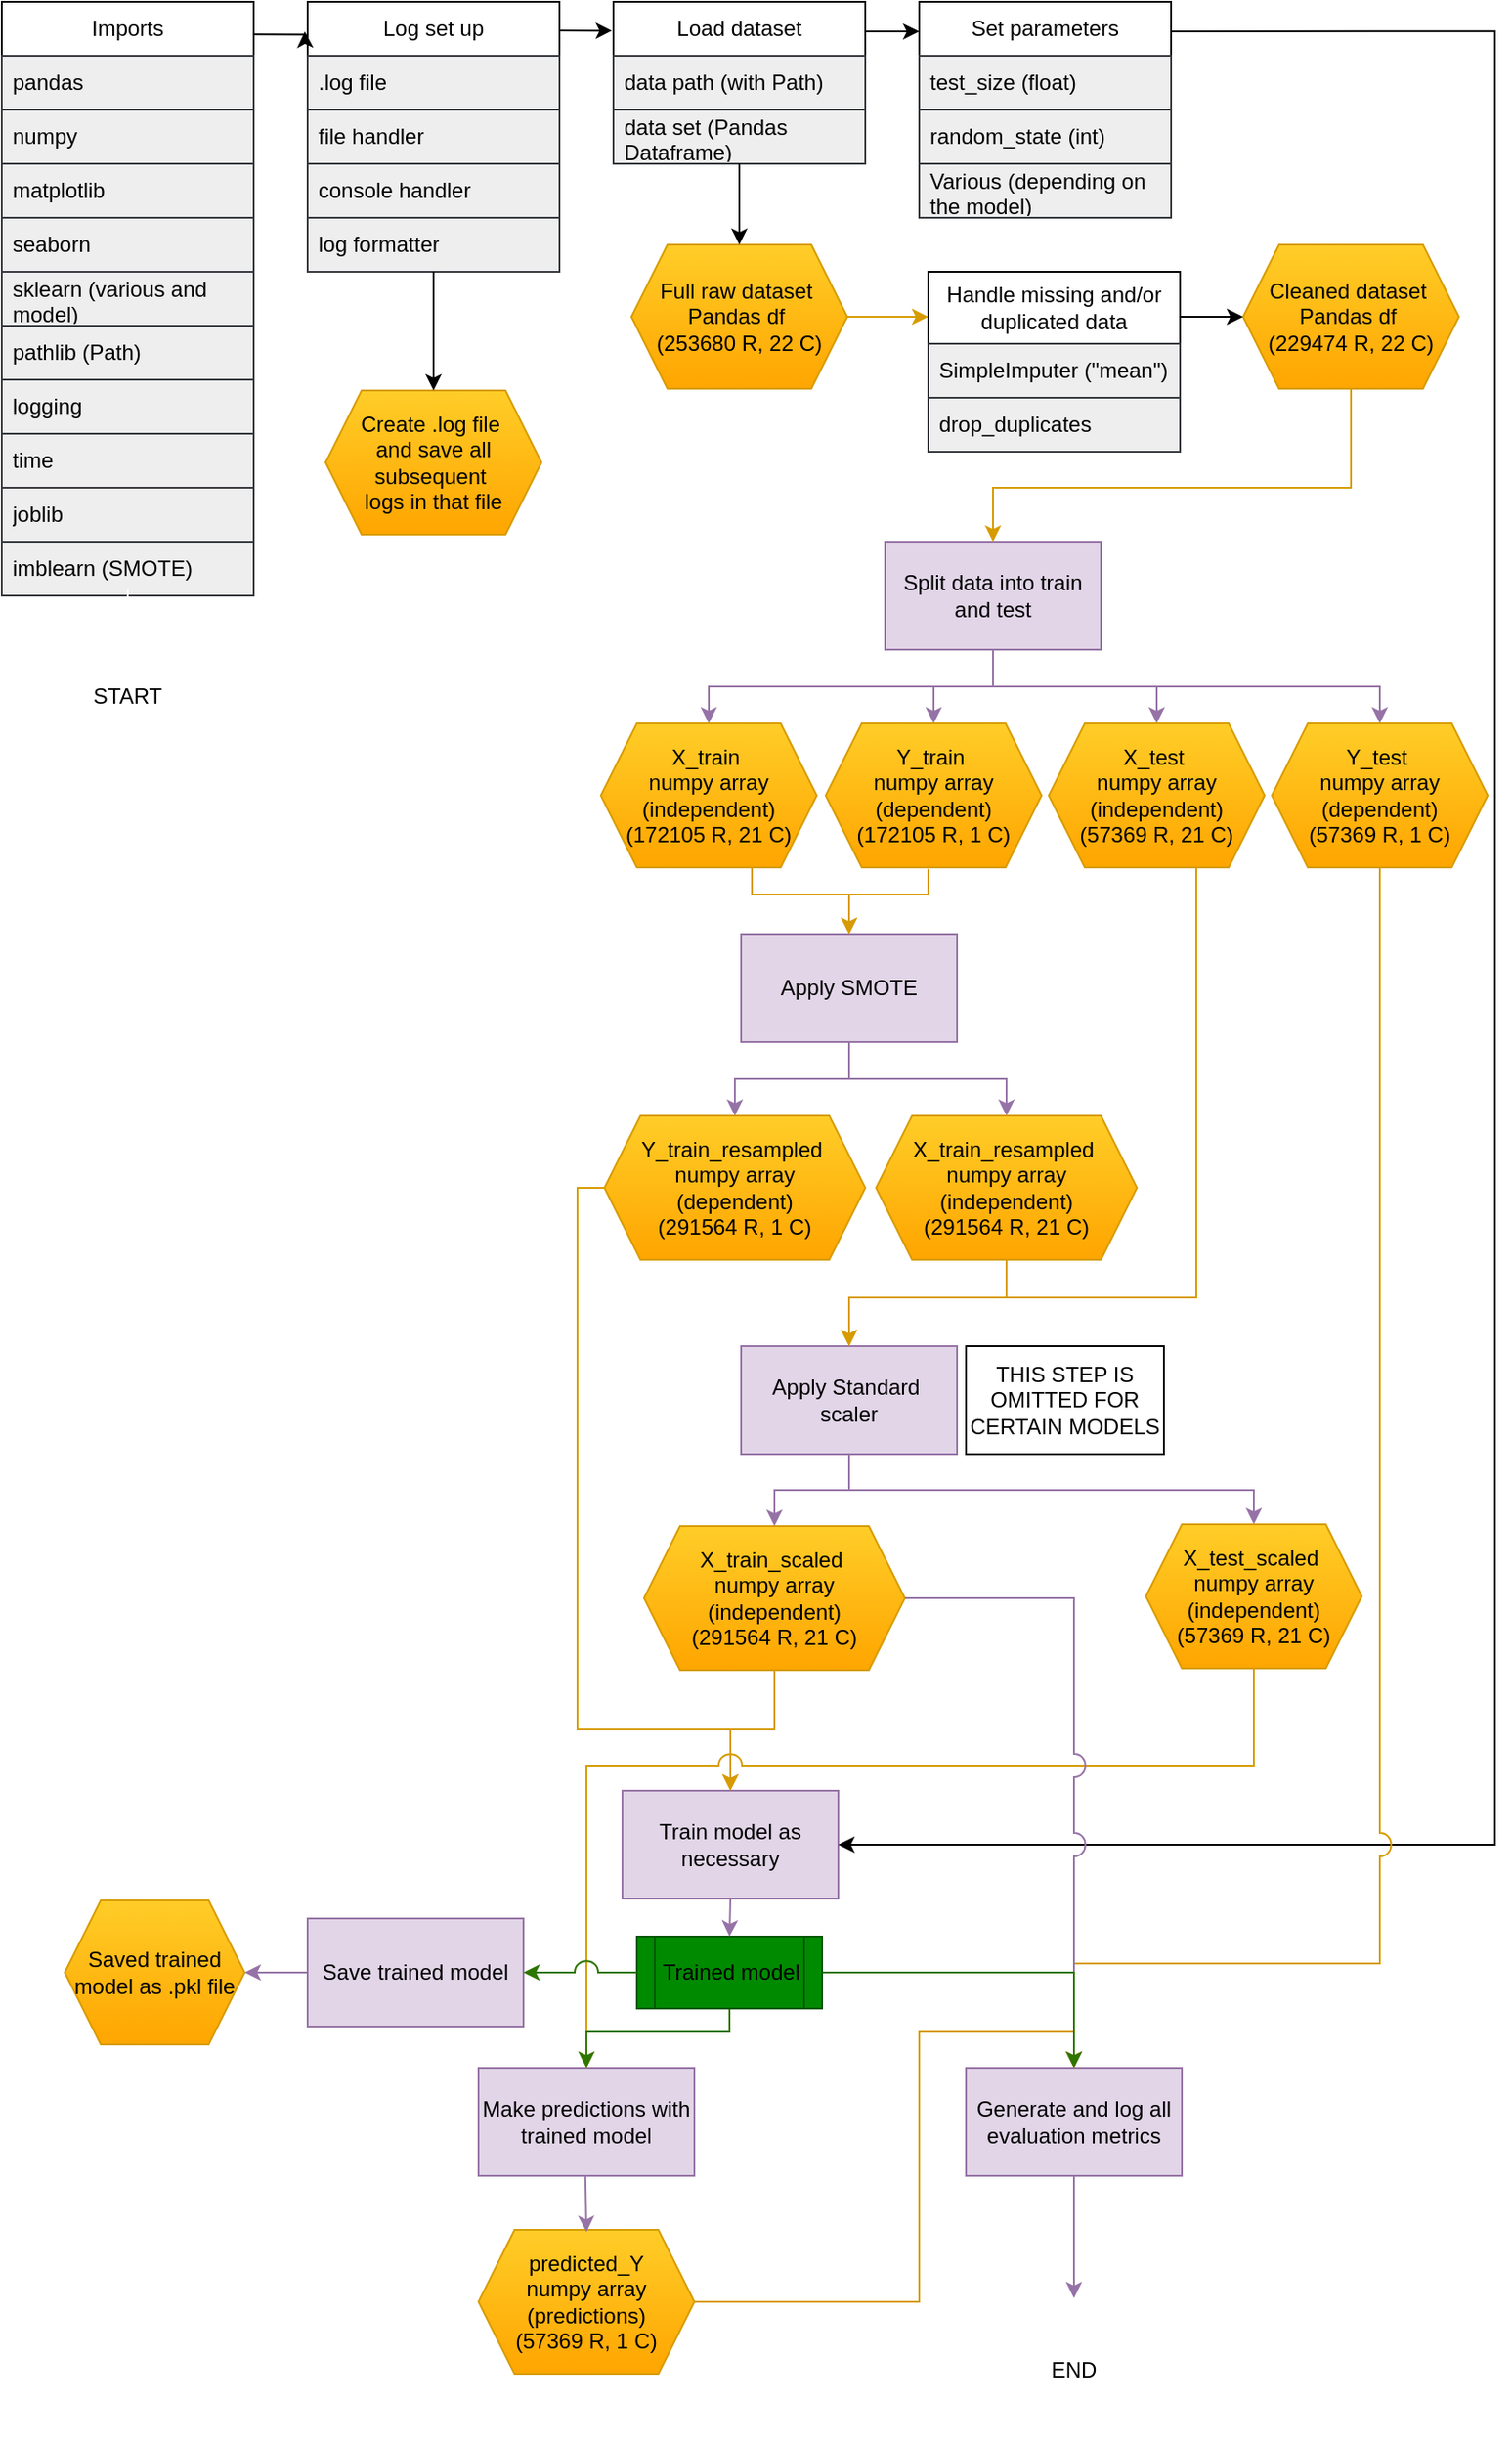 <mxfile version="27.0.8">
  <diagram name="Page-1" id="4-filtMo7Ep1zSFOxGVC">
    <mxGraphModel dx="1336" dy="799" grid="1" gridSize="10" guides="1" tooltips="1" connect="1" arrows="1" fold="1" page="1" pageScale="1" pageWidth="850" pageHeight="1100" math="0" shadow="0">
      <root>
        <mxCell id="0" />
        <mxCell id="1" parent="0" />
        <mxCell id="BaSFN7sYFUGKQCEpuoBo-59" style="edgeStyle=orthogonalEdgeStyle;rounded=0;orthogonalLoop=1;jettySize=auto;html=1;entryX=0.5;entryY=0;entryDx=0;entryDy=0;fillColor=#e1d5e7;strokeColor=#9673a6;fontColor=#000000;" parent="1" source="cIVNdOAZpr95Q1WwHfnz-7" target="BaSFN7sYFUGKQCEpuoBo-52" edge="1">
          <mxGeometry relative="1" as="geometry" />
        </mxCell>
        <mxCell id="BaSFN7sYFUGKQCEpuoBo-60" style="edgeStyle=orthogonalEdgeStyle;rounded=0;orthogonalLoop=1;jettySize=auto;html=1;entryX=0.5;entryY=0;entryDx=0;entryDy=0;fillColor=#e1d5e7;strokeColor=#9673a6;fontColor=#000000;" parent="1" source="cIVNdOAZpr95Q1WwHfnz-7" target="BaSFN7sYFUGKQCEpuoBo-55" edge="1">
          <mxGeometry relative="1" as="geometry" />
        </mxCell>
        <mxCell id="BaSFN7sYFUGKQCEpuoBo-61" style="edgeStyle=orthogonalEdgeStyle;rounded=0;orthogonalLoop=1;jettySize=auto;html=1;entryX=0.5;entryY=0;entryDx=0;entryDy=0;exitX=0.5;exitY=1;exitDx=0;exitDy=0;fillColor=#e1d5e7;strokeColor=#9673a6;fontColor=#000000;" parent="1" source="cIVNdOAZpr95Q1WwHfnz-7" target="BaSFN7sYFUGKQCEpuoBo-58" edge="1">
          <mxGeometry relative="1" as="geometry" />
        </mxCell>
        <mxCell id="BaSFN7sYFUGKQCEpuoBo-62" style="edgeStyle=orthogonalEdgeStyle;rounded=0;orthogonalLoop=1;jettySize=auto;html=1;entryX=0.5;entryY=0;entryDx=0;entryDy=0;exitX=0.5;exitY=1;exitDx=0;exitDy=0;fillColor=#e1d5e7;strokeColor=#9673a6;fontColor=#000000;" parent="1" source="cIVNdOAZpr95Q1WwHfnz-7" target="BaSFN7sYFUGKQCEpuoBo-51" edge="1">
          <mxGeometry relative="1" as="geometry" />
        </mxCell>
        <mxCell id="cIVNdOAZpr95Q1WwHfnz-7" value="Split data into train and test" style="rounded=0;whiteSpace=wrap;html=1;fillColor=#e1d5e7;strokeColor=#9673a6;fontColor=#000000;" parent="1" vertex="1">
          <mxGeometry x="491" y="304" width="120" height="60" as="geometry" />
        </mxCell>
        <mxCell id="BaSFN7sYFUGKQCEpuoBo-69" style="edgeStyle=orthogonalEdgeStyle;rounded=0;orthogonalLoop=1;jettySize=auto;html=1;entryX=0.5;entryY=0;entryDx=0;entryDy=0;fillColor=#e1d5e7;strokeColor=#9673a6;fontColor=#000000;" parent="1" source="cIVNdOAZpr95Q1WwHfnz-8" target="BaSFN7sYFUGKQCEpuoBo-66" edge="1">
          <mxGeometry relative="1" as="geometry" />
        </mxCell>
        <mxCell id="cIVNdOAZpr95Q1WwHfnz-8" value="Apply SMOTE" style="rounded=0;whiteSpace=wrap;html=1;fillColor=#e1d5e7;strokeColor=#9673a6;fontColor=#000000;" parent="1" vertex="1">
          <mxGeometry x="411" y="522" width="120" height="60" as="geometry" />
        </mxCell>
        <mxCell id="BaSFN7sYFUGKQCEpuoBo-79" style="edgeStyle=orthogonalEdgeStyle;rounded=0;orthogonalLoop=1;jettySize=auto;html=1;exitX=0.5;exitY=1;exitDx=0;exitDy=0;entryX=0.5;entryY=0;entryDx=0;entryDy=0;fillColor=#e1d5e7;strokeColor=#9673a6;fontColor=#000000;" parent="1" source="cIVNdOAZpr95Q1WwHfnz-9" target="BaSFN7sYFUGKQCEpuoBo-78" edge="1">
          <mxGeometry relative="1" as="geometry">
            <mxPoint x="674" y="854" as="targetPoint" />
            <Array as="points">
              <mxPoint x="449" y="831" />
              <mxPoint x="674" y="831" />
            </Array>
          </mxGeometry>
        </mxCell>
        <mxCell id="cIVNdOAZpr95Q1WwHfnz-9" value="Apply Standard&amp;nbsp;&lt;div&gt;scaler&lt;/div&gt;" style="rounded=0;whiteSpace=wrap;html=1;fillColor=#e1d5e7;strokeColor=#9673a6;fontColor=#000000;" parent="1" vertex="1">
          <mxGeometry x="411" y="751" width="120" height="60" as="geometry" />
        </mxCell>
        <mxCell id="cIVNdOAZpr95Q1WwHfnz-11" value="Train model as necessary" style="rounded=0;whiteSpace=wrap;html=1;fillColor=#e1d5e7;strokeColor=#9673a6;fontColor=#000000;" parent="1" vertex="1">
          <mxGeometry x="345" y="998" width="120" height="60" as="geometry" />
        </mxCell>
        <mxCell id="BaSFN7sYFUGKQCEpuoBo-108" value="" style="edgeStyle=orthogonalEdgeStyle;rounded=0;orthogonalLoop=1;jettySize=auto;html=1;fillColor=#e1d5e7;strokeColor=#9673a6;entryX=0.5;entryY=0;entryDx=0;entryDy=0;fontColor=#000000;" parent="1" source="cIVNdOAZpr95Q1WwHfnz-13" target="BaSFN7sYFUGKQCEpuoBo-109" edge="1">
          <mxGeometry relative="1" as="geometry">
            <mxPoint x="596" y="1282" as="targetPoint" />
          </mxGeometry>
        </mxCell>
        <mxCell id="cIVNdOAZpr95Q1WwHfnz-13" value="Generate and log all evaluation metrics" style="rounded=0;whiteSpace=wrap;html=1;fillColor=#e1d5e7;strokeColor=#9673a6;fontColor=#000000;" parent="1" vertex="1">
          <mxGeometry x="536" y="1152" width="120" height="60" as="geometry" />
        </mxCell>
        <mxCell id="BaSFN7sYFUGKQCEpuoBo-1" value="Imports" style="swimlane;fontStyle=0;childLayout=stackLayout;horizontal=1;startSize=30;horizontalStack=0;resizeParent=1;resizeParentMax=0;resizeLast=0;collapsible=1;marginBottom=0;whiteSpace=wrap;html=1;" parent="1" vertex="1">
          <mxGeometry y="4" width="140" height="330" as="geometry" />
        </mxCell>
        <mxCell id="BaSFN7sYFUGKQCEpuoBo-2" value="pandas" style="text;strokeColor=#36393d;fillColor=#eeeeee;align=left;verticalAlign=middle;spacingLeft=4;spacingRight=4;overflow=hidden;points=[[0,0.5],[1,0.5]];portConstraint=eastwest;rotatable=0;whiteSpace=wrap;html=1;fontColor=#000000;" parent="BaSFN7sYFUGKQCEpuoBo-1" vertex="1">
          <mxGeometry y="30" width="140" height="30" as="geometry" />
        </mxCell>
        <mxCell id="BaSFN7sYFUGKQCEpuoBo-3" value="numpy" style="text;strokeColor=#36393d;fillColor=#eeeeee;align=left;verticalAlign=middle;spacingLeft=4;spacingRight=4;overflow=hidden;points=[[0,0.5],[1,0.5]];portConstraint=eastwest;rotatable=0;whiteSpace=wrap;html=1;fontColor=#000000;" parent="BaSFN7sYFUGKQCEpuoBo-1" vertex="1">
          <mxGeometry y="60" width="140" height="30" as="geometry" />
        </mxCell>
        <mxCell id="BaSFN7sYFUGKQCEpuoBo-4" value="matplotlib" style="text;strokeColor=#36393d;fillColor=#eeeeee;align=left;verticalAlign=middle;spacingLeft=4;spacingRight=4;overflow=hidden;points=[[0,0.5],[1,0.5]];portConstraint=eastwest;rotatable=0;whiteSpace=wrap;html=1;fontColor=#000000;" parent="BaSFN7sYFUGKQCEpuoBo-1" vertex="1">
          <mxGeometry y="90" width="140" height="30" as="geometry" />
        </mxCell>
        <mxCell id="BaSFN7sYFUGKQCEpuoBo-15" value="seaborn" style="text;strokeColor=#36393d;fillColor=#eeeeee;align=left;verticalAlign=middle;spacingLeft=4;spacingRight=4;overflow=hidden;points=[[0,0.5],[1,0.5]];portConstraint=eastwest;rotatable=0;whiteSpace=wrap;html=1;fontColor=#000000;" parent="BaSFN7sYFUGKQCEpuoBo-1" vertex="1">
          <mxGeometry y="120" width="140" height="30" as="geometry" />
        </mxCell>
        <mxCell id="BaSFN7sYFUGKQCEpuoBo-16" value="sklearn (various and model)" style="text;strokeColor=#36393d;fillColor=#eeeeee;align=left;verticalAlign=middle;spacingLeft=4;spacingRight=4;overflow=hidden;points=[[0,0.5],[1,0.5]];portConstraint=eastwest;rotatable=0;whiteSpace=wrap;html=1;fontColor=#000000;" parent="BaSFN7sYFUGKQCEpuoBo-1" vertex="1">
          <mxGeometry y="150" width="140" height="30" as="geometry" />
        </mxCell>
        <mxCell id="BaSFN7sYFUGKQCEpuoBo-17" value="pathlib (Path)" style="text;strokeColor=#36393d;fillColor=#eeeeee;align=left;verticalAlign=middle;spacingLeft=4;spacingRight=4;overflow=hidden;points=[[0,0.5],[1,0.5]];portConstraint=eastwest;rotatable=0;whiteSpace=wrap;html=1;fontColor=#000000;" parent="BaSFN7sYFUGKQCEpuoBo-1" vertex="1">
          <mxGeometry y="180" width="140" height="30" as="geometry" />
        </mxCell>
        <mxCell id="BaSFN7sYFUGKQCEpuoBo-12" value="logging" style="text;strokeColor=#36393d;fillColor=#eeeeee;align=left;verticalAlign=middle;spacingLeft=4;spacingRight=4;overflow=hidden;points=[[0,0.5],[1,0.5]];portConstraint=eastwest;rotatable=0;whiteSpace=wrap;html=1;fontColor=#000000;" parent="BaSFN7sYFUGKQCEpuoBo-1" vertex="1">
          <mxGeometry y="210" width="140" height="30" as="geometry" />
        </mxCell>
        <mxCell id="BaSFN7sYFUGKQCEpuoBo-13" value="time" style="text;strokeColor=#36393d;fillColor=#eeeeee;align=left;verticalAlign=middle;spacingLeft=4;spacingRight=4;overflow=hidden;points=[[0,0.5],[1,0.5]];portConstraint=eastwest;rotatable=0;whiteSpace=wrap;html=1;fontColor=#000000;" parent="BaSFN7sYFUGKQCEpuoBo-1" vertex="1">
          <mxGeometry y="240" width="140" height="30" as="geometry" />
        </mxCell>
        <mxCell id="bPDj1K1QCLfbyG2xDvH1-1" value="joblib" style="text;strokeColor=#36393d;fillColor=#eeeeee;align=left;verticalAlign=middle;spacingLeft=4;spacingRight=4;overflow=hidden;points=[[0,0.5],[1,0.5]];portConstraint=eastwest;rotatable=0;whiteSpace=wrap;html=1;fontColor=#000000;" vertex="1" parent="BaSFN7sYFUGKQCEpuoBo-1">
          <mxGeometry y="270" width="140" height="30" as="geometry" />
        </mxCell>
        <mxCell id="BaSFN7sYFUGKQCEpuoBo-14" value="imblearn (SMOTE)" style="text;strokeColor=#36393d;fillColor=#eeeeee;align=left;verticalAlign=middle;spacingLeft=4;spacingRight=4;overflow=hidden;points=[[0,0.5],[1,0.5]];portConstraint=eastwest;rotatable=0;whiteSpace=wrap;html=1;fontColor=#000000;" parent="BaSFN7sYFUGKQCEpuoBo-1" vertex="1">
          <mxGeometry y="300" width="140" height="30" as="geometry" />
        </mxCell>
        <mxCell id="BaSFN7sYFUGKQCEpuoBo-18" value="Log set up" style="swimlane;fontStyle=0;childLayout=stackLayout;horizontal=1;startSize=30;horizontalStack=0;resizeParent=1;resizeParentMax=0;resizeLast=0;collapsible=1;marginBottom=0;whiteSpace=wrap;html=1;" parent="1" vertex="1">
          <mxGeometry x="170" y="4" width="140" height="150" as="geometry" />
        </mxCell>
        <mxCell id="BaSFN7sYFUGKQCEpuoBo-19" value=".log file" style="text;strokeColor=#36393d;fillColor=#eeeeee;align=left;verticalAlign=middle;spacingLeft=4;spacingRight=4;overflow=hidden;points=[[0,0.5],[1,0.5]];portConstraint=eastwest;rotatable=0;whiteSpace=wrap;html=1;fontColor=#000000;" parent="BaSFN7sYFUGKQCEpuoBo-18" vertex="1">
          <mxGeometry y="30" width="140" height="30" as="geometry" />
        </mxCell>
        <mxCell id="BaSFN7sYFUGKQCEpuoBo-20" value="file handler" style="text;strokeColor=#36393d;fillColor=#eeeeee;align=left;verticalAlign=middle;spacingLeft=4;spacingRight=4;overflow=hidden;points=[[0,0.5],[1,0.5]];portConstraint=eastwest;rotatable=0;whiteSpace=wrap;html=1;fontColor=#000000;" parent="BaSFN7sYFUGKQCEpuoBo-18" vertex="1">
          <mxGeometry y="60" width="140" height="30" as="geometry" />
        </mxCell>
        <mxCell id="BaSFN7sYFUGKQCEpuoBo-21" value="console handler" style="text;strokeColor=#36393d;fillColor=#eeeeee;align=left;verticalAlign=middle;spacingLeft=4;spacingRight=4;overflow=hidden;points=[[0,0.5],[1,0.5]];portConstraint=eastwest;rotatable=0;whiteSpace=wrap;html=1;fontColor=#000000;" parent="BaSFN7sYFUGKQCEpuoBo-18" vertex="1">
          <mxGeometry y="90" width="140" height="30" as="geometry" />
        </mxCell>
        <mxCell id="BaSFN7sYFUGKQCEpuoBo-22" value="log formatter" style="text;strokeColor=#36393d;fillColor=#eeeeee;align=left;verticalAlign=middle;spacingLeft=4;spacingRight=4;overflow=hidden;points=[[0,0.5],[1,0.5]];portConstraint=eastwest;rotatable=0;whiteSpace=wrap;html=1;fontColor=#000000;" parent="BaSFN7sYFUGKQCEpuoBo-18" vertex="1">
          <mxGeometry y="120" width="140" height="30" as="geometry" />
        </mxCell>
        <mxCell id="BaSFN7sYFUGKQCEpuoBo-28" value="Load dataset" style="swimlane;fontStyle=0;childLayout=stackLayout;horizontal=1;startSize=30;horizontalStack=0;resizeParent=1;resizeParentMax=0;resizeLast=0;collapsible=1;marginBottom=0;whiteSpace=wrap;html=1;" parent="1" vertex="1">
          <mxGeometry x="340" y="4" width="140" height="90" as="geometry" />
        </mxCell>
        <mxCell id="BaSFN7sYFUGKQCEpuoBo-29" value="data path (with Path)" style="text;strokeColor=#36393d;fillColor=#eeeeee;align=left;verticalAlign=middle;spacingLeft=4;spacingRight=4;overflow=hidden;points=[[0,0.5],[1,0.5]];portConstraint=eastwest;rotatable=0;whiteSpace=wrap;html=1;fontColor=#000000;" parent="BaSFN7sYFUGKQCEpuoBo-28" vertex="1">
          <mxGeometry y="30" width="140" height="30" as="geometry" />
        </mxCell>
        <mxCell id="BaSFN7sYFUGKQCEpuoBo-30" value="data set (Pandas Dataframe)" style="text;strokeColor=#36393d;fillColor=#eeeeee;align=left;verticalAlign=middle;spacingLeft=4;spacingRight=4;overflow=hidden;points=[[0,0.5],[1,0.5]];portConstraint=eastwest;rotatable=0;whiteSpace=wrap;html=1;fontColor=#000000;" parent="BaSFN7sYFUGKQCEpuoBo-28" vertex="1">
          <mxGeometry y="60" width="140" height="30" as="geometry" />
        </mxCell>
        <mxCell id="BaSFN7sYFUGKQCEpuoBo-89" style="edgeStyle=orthogonalEdgeStyle;rounded=0;orthogonalLoop=1;jettySize=auto;html=1;entryX=1;entryY=0.5;entryDx=0;entryDy=0;strokeColor=light-dark(#000000,#FFFFFF);exitX=1.002;exitY=0.137;exitDx=0;exitDy=0;exitPerimeter=0;" parent="1" source="BaSFN7sYFUGKQCEpuoBo-33" target="cIVNdOAZpr95Q1WwHfnz-11" edge="1">
          <mxGeometry relative="1" as="geometry">
            <Array as="points">
              <mxPoint x="830" y="20" />
              <mxPoint x="830" y="1028" />
            </Array>
          </mxGeometry>
        </mxCell>
        <mxCell id="BaSFN7sYFUGKQCEpuoBo-33" value="Set parameters" style="swimlane;fontStyle=0;childLayout=stackLayout;horizontal=1;startSize=30;horizontalStack=0;resizeParent=1;resizeParentMax=0;resizeLast=0;collapsible=1;marginBottom=0;whiteSpace=wrap;html=1;" parent="1" vertex="1">
          <mxGeometry x="510" y="4" width="140" height="120" as="geometry" />
        </mxCell>
        <mxCell id="BaSFN7sYFUGKQCEpuoBo-34" value="test_size (float)" style="text;strokeColor=#36393d;fillColor=#eeeeee;align=left;verticalAlign=middle;spacingLeft=4;spacingRight=4;overflow=hidden;points=[[0,0.5],[1,0.5]];portConstraint=eastwest;rotatable=0;whiteSpace=wrap;html=1;fontColor=#000000;" parent="BaSFN7sYFUGKQCEpuoBo-33" vertex="1">
          <mxGeometry y="30" width="140" height="30" as="geometry" />
        </mxCell>
        <mxCell id="BaSFN7sYFUGKQCEpuoBo-35" value="random_state (int)" style="text;strokeColor=#36393d;fillColor=#eeeeee;align=left;verticalAlign=middle;spacingLeft=4;spacingRight=4;overflow=hidden;points=[[0,0.5],[1,0.5]];portConstraint=eastwest;rotatable=0;whiteSpace=wrap;html=1;fontColor=#000000;" parent="BaSFN7sYFUGKQCEpuoBo-33" vertex="1">
          <mxGeometry y="60" width="140" height="30" as="geometry" />
        </mxCell>
        <mxCell id="BaSFN7sYFUGKQCEpuoBo-36" value="Various (depending on the model)" style="text;strokeColor=#36393d;fillColor=#eeeeee;align=left;verticalAlign=middle;spacingLeft=4;spacingRight=4;overflow=hidden;points=[[0,0.5],[1,0.5]];portConstraint=eastwest;rotatable=0;whiteSpace=wrap;html=1;fontColor=#000000;" parent="BaSFN7sYFUGKQCEpuoBo-33" vertex="1">
          <mxGeometry y="90" width="140" height="30" as="geometry" />
        </mxCell>
        <mxCell id="BaSFN7sYFUGKQCEpuoBo-40" style="edgeStyle=orthogonalEdgeStyle;rounded=0;orthogonalLoop=1;jettySize=auto;html=1;entryX=0;entryY=0.138;entryDx=0;entryDy=0;entryPerimeter=0;exitX=0.998;exitY=0.184;exitDx=0;exitDy=0;exitPerimeter=0;strokeColor=light-dark(#000000,#FFFFFF);" parent="1" source="BaSFN7sYFUGKQCEpuoBo-28" target="BaSFN7sYFUGKQCEpuoBo-33" edge="1">
          <mxGeometry relative="1" as="geometry" />
        </mxCell>
        <mxCell id="BaSFN7sYFUGKQCEpuoBo-43" style="edgeStyle=orthogonalEdgeStyle;rounded=0;orthogonalLoop=1;jettySize=auto;html=1;entryX=0;entryY=0.25;entryDx=0;entryDy=0;fillColor=#ffcd28;gradientColor=#ffa500;strokeColor=#d79b00;" parent="1" source="BaSFN7sYFUGKQCEpuoBo-41" target="BaSFN7sYFUGKQCEpuoBo-45" edge="1">
          <mxGeometry relative="1" as="geometry">
            <mxPoint x="535" y="224.0" as="targetPoint" />
          </mxGeometry>
        </mxCell>
        <mxCell id="BaSFN7sYFUGKQCEpuoBo-41" value="Full raw dataset&amp;nbsp;&lt;div&gt;Pandas df&amp;nbsp;&lt;/div&gt;&lt;div&gt;(253680 R, 22 C)&lt;/div&gt;" style="shape=hexagon;perimeter=hexagonPerimeter2;whiteSpace=wrap;html=1;fixedSize=1;fillColor=#ffcd28;strokeColor=#d79b00;gradientColor=#ffa500;fontColor=#000000;" parent="1" vertex="1">
          <mxGeometry x="350" y="139" width="120" height="80" as="geometry" />
        </mxCell>
        <mxCell id="BaSFN7sYFUGKQCEpuoBo-42" style="edgeStyle=orthogonalEdgeStyle;rounded=0;orthogonalLoop=1;jettySize=auto;html=1;exitX=0.5;exitY=1;exitDx=0;exitDy=0;strokeColor=light-dark(#000000,#FFFFFF);" parent="1" source="BaSFN7sYFUGKQCEpuoBo-28" target="BaSFN7sYFUGKQCEpuoBo-41" edge="1">
          <mxGeometry relative="1" as="geometry" />
        </mxCell>
        <mxCell id="BaSFN7sYFUGKQCEpuoBo-103" style="edgeStyle=orthogonalEdgeStyle;rounded=0;orthogonalLoop=1;jettySize=auto;html=1;entryX=0.5;entryY=0;entryDx=0;entryDy=0;exitX=0.5;exitY=1;exitDx=0;exitDy=0;fillColor=#ffcd28;gradientColor=#ffa500;strokeColor=#d79b00;" parent="1" source="BaSFN7sYFUGKQCEpuoBo-44" target="cIVNdOAZpr95Q1WwHfnz-7" edge="1">
          <mxGeometry relative="1" as="geometry">
            <Array as="points">
              <mxPoint x="750" y="274" />
              <mxPoint x="551" y="274" />
            </Array>
          </mxGeometry>
        </mxCell>
        <mxCell id="BaSFN7sYFUGKQCEpuoBo-44" value="Cleaned dataset&amp;nbsp;&lt;div&gt;Pandas df&amp;nbsp;&lt;/div&gt;&lt;div&gt;(229474 R, 22 C)&lt;/div&gt;" style="shape=hexagon;perimeter=hexagonPerimeter2;whiteSpace=wrap;html=1;fixedSize=1;fillColor=#ffcd28;gradientColor=#ffa500;strokeColor=#d79b00;fontColor=#000000;" parent="1" vertex="1">
          <mxGeometry x="690" y="139" width="120" height="80" as="geometry" />
        </mxCell>
        <mxCell id="BaSFN7sYFUGKQCEpuoBo-102" style="edgeStyle=orthogonalEdgeStyle;rounded=0;orthogonalLoop=1;jettySize=auto;html=1;entryX=0;entryY=0.5;entryDx=0;entryDy=0;exitX=1;exitY=0.25;exitDx=0;exitDy=0;strokeColor=light-dark(#000000,#FFFFFF);" parent="1" source="BaSFN7sYFUGKQCEpuoBo-45" target="BaSFN7sYFUGKQCEpuoBo-44" edge="1">
          <mxGeometry relative="1" as="geometry" />
        </mxCell>
        <mxCell id="BaSFN7sYFUGKQCEpuoBo-45" value="Handle missing and/or duplicated data" style="swimlane;fontStyle=0;childLayout=stackLayout;horizontal=1;startSize=40;horizontalStack=0;resizeParent=1;resizeParentMax=0;resizeLast=0;collapsible=1;marginBottom=0;whiteSpace=wrap;html=1;" parent="1" vertex="1">
          <mxGeometry x="515" y="154" width="140" height="100" as="geometry" />
        </mxCell>
        <mxCell id="BaSFN7sYFUGKQCEpuoBo-46" value="SimpleImputer (&quot;mean&quot;)" style="text;strokeColor=#36393d;fillColor=#eeeeee;align=left;verticalAlign=middle;spacingLeft=4;spacingRight=4;overflow=hidden;points=[[0,0.5],[1,0.5]];portConstraint=eastwest;rotatable=0;whiteSpace=wrap;html=1;fontColor=#000000;" parent="BaSFN7sYFUGKQCEpuoBo-45" vertex="1">
          <mxGeometry y="40" width="140" height="30" as="geometry" />
        </mxCell>
        <mxCell id="BaSFN7sYFUGKQCEpuoBo-47" value="drop_duplicates" style="text;strokeColor=#36393d;fillColor=#eeeeee;align=left;verticalAlign=middle;spacingLeft=4;spacingRight=4;overflow=hidden;points=[[0,0.5],[1,0.5]];portConstraint=eastwest;rotatable=0;whiteSpace=wrap;html=1;fontColor=#000000;" parent="BaSFN7sYFUGKQCEpuoBo-45" vertex="1">
          <mxGeometry y="70" width="140" height="30" as="geometry" />
        </mxCell>
        <mxCell id="BaSFN7sYFUGKQCEpuoBo-65" style="edgeStyle=orthogonalEdgeStyle;rounded=0;orthogonalLoop=1;jettySize=auto;html=1;entryX=0.5;entryY=0;entryDx=0;entryDy=0;fillColor=#ffcd28;gradientColor=#ffa500;strokeColor=#d79b00;fontColor=#000000;" parent="1" target="cIVNdOAZpr95Q1WwHfnz-8" edge="1">
          <mxGeometry relative="1" as="geometry">
            <mxPoint x="416" y="485" as="sourcePoint" />
            <Array as="points">
              <mxPoint x="417" y="485" />
              <mxPoint x="417" y="500" />
              <mxPoint x="471" y="500" />
            </Array>
          </mxGeometry>
        </mxCell>
        <mxCell id="BaSFN7sYFUGKQCEpuoBo-51" value="X_train&amp;nbsp;&lt;div&gt;numpy array&lt;br&gt;&lt;div&gt;(independent)&lt;br&gt;&lt;div&gt;(172105 R, 21 C)&lt;/div&gt;&lt;/div&gt;&lt;/div&gt;" style="shape=hexagon;perimeter=hexagonPerimeter2;whiteSpace=wrap;html=1;fixedSize=1;fillColor=#ffcd28;gradientColor=#ffa500;strokeColor=#d79b00;fontColor=#000000;" parent="1" vertex="1">
          <mxGeometry x="333" y="405" width="120" height="80" as="geometry" />
        </mxCell>
        <mxCell id="BaSFN7sYFUGKQCEpuoBo-64" style="edgeStyle=orthogonalEdgeStyle;rounded=0;orthogonalLoop=1;jettySize=auto;html=1;entryX=0.5;entryY=0;entryDx=0;entryDy=0;fillColor=#ffcd28;gradientColor=#ffa500;strokeColor=#d79b00;fontColor=#000000;exitX=0.475;exitY=1.011;exitDx=0;exitDy=0;exitPerimeter=0;" parent="1" source="BaSFN7sYFUGKQCEpuoBo-52" target="cIVNdOAZpr95Q1WwHfnz-8" edge="1">
          <mxGeometry relative="1" as="geometry">
            <mxPoint x="541" y="485" as="sourcePoint" />
            <Array as="points">
              <mxPoint x="515" y="500" />
              <mxPoint x="471" y="500" />
            </Array>
          </mxGeometry>
        </mxCell>
        <mxCell id="BaSFN7sYFUGKQCEpuoBo-52" value="Y_train&amp;nbsp;&lt;div&gt;numpy array&lt;br&gt;&lt;div&gt;(dependent)&lt;/div&gt;&lt;/div&gt;&lt;div&gt;&lt;div&gt;(172105 R, 1 C)&lt;/div&gt;&lt;/div&gt;" style="shape=hexagon;perimeter=hexagonPerimeter2;whiteSpace=wrap;html=1;fixedSize=1;fillColor=#ffcd28;gradientColor=#ffa500;strokeColor=#d79b00;fontColor=#000000;" parent="1" vertex="1">
          <mxGeometry x="458" y="405" width="120" height="80" as="geometry" />
        </mxCell>
        <mxCell id="BaSFN7sYFUGKQCEpuoBo-53" style="edgeStyle=orthogonalEdgeStyle;rounded=0;orthogonalLoop=1;jettySize=auto;html=1;entryX=-0.011;entryY=0.11;entryDx=0;entryDy=0;entryPerimeter=0;exitX=1.002;exitY=0.055;exitDx=0;exitDy=0;exitPerimeter=0;strokeColor=light-dark(#000000,#FFFFFF);" parent="1" source="BaSFN7sYFUGKQCEpuoBo-1" target="BaSFN7sYFUGKQCEpuoBo-18" edge="1">
          <mxGeometry relative="1" as="geometry" />
        </mxCell>
        <mxCell id="BaSFN7sYFUGKQCEpuoBo-54" style="edgeStyle=orthogonalEdgeStyle;rounded=0;orthogonalLoop=1;jettySize=auto;html=1;entryX=-0.006;entryY=0.181;entryDx=0;entryDy=0;entryPerimeter=0;exitX=1.002;exitY=0.107;exitDx=0;exitDy=0;exitPerimeter=0;strokeColor=light-dark(#000000,#FFFFFF);" parent="1" source="BaSFN7sYFUGKQCEpuoBo-18" target="BaSFN7sYFUGKQCEpuoBo-28" edge="1">
          <mxGeometry relative="1" as="geometry" />
        </mxCell>
        <mxCell id="BaSFN7sYFUGKQCEpuoBo-73" style="edgeStyle=orthogonalEdgeStyle;rounded=0;orthogonalLoop=1;jettySize=auto;html=1;entryX=0.5;entryY=0;entryDx=0;entryDy=0;exitX=0.5;exitY=1;exitDx=0;exitDy=0;fillColor=#ffcd28;gradientColor=#ffa500;strokeColor=#d79b00;fontColor=#000000;" parent="1" target="cIVNdOAZpr95Q1WwHfnz-9" edge="1">
          <mxGeometry relative="1" as="geometry">
            <Array as="points">
              <mxPoint x="664" y="485" />
              <mxPoint x="664" y="724" />
              <mxPoint x="471" y="724" />
            </Array>
            <mxPoint x="665" y="485" as="sourcePoint" />
          </mxGeometry>
        </mxCell>
        <mxCell id="BaSFN7sYFUGKQCEpuoBo-55" value="X_test&amp;nbsp;&lt;div&gt;numpy array&lt;br&gt;&lt;div&gt;&lt;span style=&quot;background-color: transparent;&quot;&gt;(independent)&lt;/span&gt;&lt;/div&gt;&lt;div&gt;(57369 R, 21 C)&lt;/div&gt;&lt;/div&gt;" style="shape=hexagon;perimeter=hexagonPerimeter2;whiteSpace=wrap;html=1;fixedSize=1;fillColor=#ffcd28;gradientColor=#ffa500;strokeColor=#d79b00;fontColor=#000000;" parent="1" vertex="1">
          <mxGeometry x="582" y="405" width="120" height="80" as="geometry" />
        </mxCell>
        <mxCell id="BaSFN7sYFUGKQCEpuoBo-100" style="edgeStyle=orthogonalEdgeStyle;rounded=0;orthogonalLoop=1;jettySize=auto;html=1;jumpStyle=arc;jumpSize=13;fillColor=#ffcd28;gradientColor=#ffa500;strokeColor=#d79b00;fontColor=#000000;entryX=0.5;entryY=0;entryDx=0;entryDy=0;" parent="1" source="BaSFN7sYFUGKQCEpuoBo-58" target="cIVNdOAZpr95Q1WwHfnz-13" edge="1">
          <mxGeometry relative="1" as="geometry">
            <Array as="points">
              <mxPoint x="766" y="1094" />
              <mxPoint x="596" y="1094" />
            </Array>
            <mxPoint x="544" y="1150" as="targetPoint" />
          </mxGeometry>
        </mxCell>
        <mxCell id="BaSFN7sYFUGKQCEpuoBo-58" value="Y_test&amp;nbsp;&lt;br&gt;numpy array&lt;br&gt;&lt;div&gt;&lt;span style=&quot;background-color: transparent;&quot;&gt;(dependent)&lt;/span&gt;&lt;/div&gt;&lt;div&gt;&lt;span style=&quot;background-color: transparent;&quot;&gt;(57369 R, 1 C)&lt;/span&gt;&lt;/div&gt;" style="shape=hexagon;perimeter=hexagonPerimeter2;whiteSpace=wrap;html=1;fixedSize=1;fillColor=#ffcd28;gradientColor=#ffa500;strokeColor=#d79b00;fontColor=#000000;" parent="1" vertex="1">
          <mxGeometry x="706" y="405" width="120" height="80" as="geometry" />
        </mxCell>
        <mxCell id="BaSFN7sYFUGKQCEpuoBo-70" style="edgeStyle=orthogonalEdgeStyle;rounded=0;orthogonalLoop=1;jettySize=auto;html=1;entryX=0.5;entryY=0;entryDx=0;entryDy=0;fillColor=#ffcd28;gradientColor=#ffa500;strokeColor=#d79b00;fontColor=#000000;" parent="1" source="BaSFN7sYFUGKQCEpuoBo-66" target="cIVNdOAZpr95Q1WwHfnz-9" edge="1">
          <mxGeometry relative="1" as="geometry">
            <Array as="points">
              <mxPoint x="559" y="724" />
              <mxPoint x="471" y="724" />
            </Array>
          </mxGeometry>
        </mxCell>
        <mxCell id="BaSFN7sYFUGKQCEpuoBo-66" value="X_train_resampled&amp;nbsp;&lt;div&gt;numpy array&lt;br&gt;&lt;div&gt;(independent)&lt;br&gt;&lt;div&gt;(291564 R, 21 C)&lt;/div&gt;&lt;/div&gt;&lt;/div&gt;" style="shape=hexagon;perimeter=hexagonPerimeter2;whiteSpace=wrap;html=1;fixedSize=1;fillColor=#ffcd28;gradientColor=#ffa500;strokeColor=#d79b00;fontColor=#000000;" parent="1" vertex="1">
          <mxGeometry x="486" y="623" width="145" height="80" as="geometry" />
        </mxCell>
        <mxCell id="BaSFN7sYFUGKQCEpuoBo-84" style="edgeStyle=orthogonalEdgeStyle;rounded=0;orthogonalLoop=1;jettySize=auto;html=1;entryX=0.5;entryY=0;entryDx=0;entryDy=0;fillColor=#ffcd28;gradientColor=#ffa500;strokeColor=#d79b00;fontColor=#000000;" parent="1" source="BaSFN7sYFUGKQCEpuoBo-67" target="cIVNdOAZpr95Q1WwHfnz-11" edge="1">
          <mxGeometry relative="1" as="geometry">
            <Array as="points">
              <mxPoint x="320" y="663" />
              <mxPoint x="320" y="964" />
              <mxPoint x="405" y="964" />
            </Array>
          </mxGeometry>
        </mxCell>
        <mxCell id="BaSFN7sYFUGKQCEpuoBo-67" value="Y_train_resampled&amp;nbsp;&lt;div&gt;numpy array&lt;br&gt;&lt;div&gt;(dependent)&lt;/div&gt;&lt;/div&gt;&lt;div&gt;&lt;div&gt;(291564&amp;nbsp;R, 1 C)&lt;/div&gt;&lt;/div&gt;" style="shape=hexagon;perimeter=hexagonPerimeter2;whiteSpace=wrap;html=1;fixedSize=1;fillColor=#ffcd28;gradientColor=#ffa500;strokeColor=#d79b00;fontColor=#000000;" parent="1" vertex="1">
          <mxGeometry x="335" y="623" width="145" height="80" as="geometry" />
        </mxCell>
        <mxCell id="BaSFN7sYFUGKQCEpuoBo-68" style="edgeStyle=orthogonalEdgeStyle;rounded=0;orthogonalLoop=1;jettySize=auto;html=1;exitX=0.5;exitY=1;exitDx=0;exitDy=0;entryX=0.5;entryY=0;entryDx=0;entryDy=0;fillColor=#e1d5e7;strokeColor=#9673a6;fontColor=#000000;" parent="1" source="cIVNdOAZpr95Q1WwHfnz-8" target="BaSFN7sYFUGKQCEpuoBo-67" edge="1">
          <mxGeometry relative="1" as="geometry">
            <mxPoint x="559" y="632" as="targetPoint" />
          </mxGeometry>
        </mxCell>
        <mxCell id="BaSFN7sYFUGKQCEpuoBo-76" value="THIS STEP IS OMITTED FOR CERTAIN MODELS" style="text;html=1;align=center;verticalAlign=middle;whiteSpace=wrap;rounded=0;strokeColor=light-dark(#000000,#FF3333);fontColor=#000000;" parent="1" vertex="1">
          <mxGeometry x="536" y="751" width="110" height="60" as="geometry" />
        </mxCell>
        <mxCell id="BaSFN7sYFUGKQCEpuoBo-83" style="edgeStyle=orthogonalEdgeStyle;rounded=0;orthogonalLoop=1;jettySize=auto;html=1;entryX=0.5;entryY=0;entryDx=0;entryDy=0;fillColor=#ffcd28;gradientColor=#ffa500;strokeColor=#d79b00;fontColor=#000000;exitX=0.5;exitY=1;exitDx=0;exitDy=0;" parent="1" source="BaSFN7sYFUGKQCEpuoBo-77" target="cIVNdOAZpr95Q1WwHfnz-11" edge="1">
          <mxGeometry relative="1" as="geometry">
            <Array as="points">
              <mxPoint x="430" y="964" />
              <mxPoint x="405" y="964" />
            </Array>
          </mxGeometry>
        </mxCell>
        <mxCell id="BaSFN7sYFUGKQCEpuoBo-77" value="X_train_scaled&amp;nbsp;&lt;div&gt;numpy array&lt;br&gt;&lt;div&gt;(independent)&lt;br&gt;&lt;div&gt;(291564 R, 21 C)&lt;/div&gt;&lt;/div&gt;&lt;/div&gt;" style="shape=hexagon;perimeter=hexagonPerimeter2;whiteSpace=wrap;html=1;fixedSize=1;fillColor=#ffcd28;gradientColor=#ffa500;strokeColor=#d79b00;fontColor=#000000;" parent="1" vertex="1">
          <mxGeometry x="357" y="851" width="145" height="80" as="geometry" />
        </mxCell>
        <mxCell id="BaSFN7sYFUGKQCEpuoBo-78" value="X_test_scaled&amp;nbsp;&lt;div&gt;numpy array&lt;br&gt;&lt;div&gt;&lt;span style=&quot;background-color: transparent;&quot;&gt;(independent)&lt;/span&gt;&lt;/div&gt;&lt;div&gt;(57369 R, 21 C)&lt;/div&gt;&lt;/div&gt;" style="shape=hexagon;perimeter=hexagonPerimeter2;whiteSpace=wrap;html=1;fixedSize=1;fillColor=#ffcd28;gradientColor=#ffa500;strokeColor=#d79b00;fontColor=#000000;" parent="1" vertex="1">
          <mxGeometry x="636" y="850" width="120" height="80" as="geometry" />
        </mxCell>
        <mxCell id="BaSFN7sYFUGKQCEpuoBo-82" style="edgeStyle=orthogonalEdgeStyle;rounded=0;orthogonalLoop=1;jettySize=auto;html=1;entryX=0.5;entryY=0;entryDx=0;entryDy=0;fillColor=#e1d5e7;strokeColor=#9673a6;fontColor=#000000;" parent="1" source="cIVNdOAZpr95Q1WwHfnz-9" target="BaSFN7sYFUGKQCEpuoBo-77" edge="1">
          <mxGeometry relative="1" as="geometry" />
        </mxCell>
        <mxCell id="BaSFN7sYFUGKQCEpuoBo-86" value="&lt;div&gt;predicted_Y&lt;/div&gt;&lt;div&gt;numpy array&lt;br&gt;&lt;div&gt;&lt;span style=&quot;background-color: transparent;&quot;&gt;(predictions)&lt;/span&gt;&lt;/div&gt;&lt;div&gt;(57369 R, 1 C)&lt;/div&gt;&lt;/div&gt;" style="shape=hexagon;perimeter=hexagonPerimeter2;whiteSpace=wrap;html=1;fixedSize=1;fillColor=#ffcd28;gradientColor=#ffa500;strokeColor=#d79b00;fontColor=#000000;" parent="1" vertex="1">
          <mxGeometry x="265" y="1242" width="120" height="80" as="geometry" />
        </mxCell>
        <mxCell id="BaSFN7sYFUGKQCEpuoBo-93" value="" style="edgeStyle=orthogonalEdgeStyle;rounded=0;orthogonalLoop=1;jettySize=auto;html=1;exitX=0.495;exitY=0.993;exitDx=0;exitDy=0;exitPerimeter=0;entryX=0.5;entryY=0.015;entryDx=0;entryDy=0;entryPerimeter=0;fillColor=#e1d5e7;strokeColor=#9673a6;fontColor=#000000;" parent="1" source="BaSFN7sYFUGKQCEpuoBo-87" target="BaSFN7sYFUGKQCEpuoBo-86" edge="1">
          <mxGeometry relative="1" as="geometry">
            <mxPoint x="325" y="1242" as="targetPoint" />
          </mxGeometry>
        </mxCell>
        <mxCell id="BaSFN7sYFUGKQCEpuoBo-87" value="Make predictions with trained model" style="rounded=0;whiteSpace=wrap;html=1;fillColor=#e1d5e7;strokeColor=#9673a6;fontColor=#000000;" parent="1" vertex="1">
          <mxGeometry x="265" y="1152" width="120" height="60" as="geometry" />
        </mxCell>
        <mxCell id="BaSFN7sYFUGKQCEpuoBo-90" style="edgeStyle=orthogonalEdgeStyle;rounded=0;orthogonalLoop=1;jettySize=auto;html=1;jumpStyle=arc;entryX=0.5;entryY=0;entryDx=0;entryDy=0;exitX=0.5;exitY=1;exitDx=0;exitDy=0;jumpSize=13;fillColor=#ffcd28;gradientColor=#ffa500;strokeColor=#d79b00;fontColor=#000000;" parent="1" source="BaSFN7sYFUGKQCEpuoBo-78" target="BaSFN7sYFUGKQCEpuoBo-87" edge="1">
          <mxGeometry relative="1" as="geometry">
            <mxPoint x="204" y="1113" as="targetPoint" />
            <Array as="points">
              <mxPoint x="674" y="984" />
              <mxPoint x="204" y="984" />
            </Array>
          </mxGeometry>
        </mxCell>
        <mxCell id="BaSFN7sYFUGKQCEpuoBo-101" style="edgeStyle=orthogonalEdgeStyle;rounded=0;orthogonalLoop=1;jettySize=auto;html=1;jumpStyle=arc;jumpSize=13;fillColor=#e1d5e7;strokeColor=#9673a6;fontColor=#000000;" parent="1" source="BaSFN7sYFUGKQCEpuoBo-77" target="cIVNdOAZpr95Q1WwHfnz-13" edge="1">
          <mxGeometry relative="1" as="geometry" />
        </mxCell>
        <mxCell id="BaSFN7sYFUGKQCEpuoBo-99" style="edgeStyle=orthogonalEdgeStyle;rounded=0;orthogonalLoop=1;jettySize=auto;html=1;entryX=0.5;entryY=0;entryDx=0;entryDy=0;fillColor=#ffcd28;gradientColor=#ffa500;strokeColor=#d79b00;fontColor=#000000;" parent="1" source="BaSFN7sYFUGKQCEpuoBo-86" target="cIVNdOAZpr95Q1WwHfnz-13" edge="1">
          <mxGeometry relative="1" as="geometry">
            <Array as="points">
              <mxPoint x="510" y="1282" />
              <mxPoint x="510" y="1132" />
              <mxPoint x="596" y="1132" />
            </Array>
          </mxGeometry>
        </mxCell>
        <mxCell id="BaSFN7sYFUGKQCEpuoBo-109" value="END" style="ellipse;whiteSpace=wrap;html=1;aspect=fixed;fillColor=light-dark(#FFFFFF,#FF6666);strokeColor=none;fontColor=#000000;" parent="1" vertex="1">
          <mxGeometry x="556" y="1280" width="80" height="80" as="geometry" />
        </mxCell>
        <mxCell id="BaSFN7sYFUGKQCEpuoBo-111" style="edgeStyle=orthogonalEdgeStyle;rounded=0;orthogonalLoop=1;jettySize=auto;html=1;entryX=0.5;entryY=1;entryDx=0;entryDy=0;strokeColor=light-dark(#FFFFFF,#CCFFCC);" parent="1" source="BaSFN7sYFUGKQCEpuoBo-110" target="BaSFN7sYFUGKQCEpuoBo-1" edge="1">
          <mxGeometry relative="1" as="geometry" />
        </mxCell>
        <mxCell id="BaSFN7sYFUGKQCEpuoBo-110" value="START" style="ellipse;whiteSpace=wrap;html=1;aspect=fixed;fillColor=light-dark(#FFFFFF,#99FF99);strokeColor=none;fontColor=#000000;" parent="1" vertex="1">
          <mxGeometry x="30" y="350" width="80" height="80" as="geometry" />
        </mxCell>
        <mxCell id="euON_E8Fl8WKjfMoT3qC-5" style="edgeStyle=orthogonalEdgeStyle;rounded=0;orthogonalLoop=1;jettySize=auto;html=1;entryX=0.5;entryY=0;entryDx=0;entryDy=0;fillColor=#60a917;strokeColor=#2D7600;" parent="1" source="euON_E8Fl8WKjfMoT3qC-4" target="BaSFN7sYFUGKQCEpuoBo-87" edge="1">
          <mxGeometry relative="1" as="geometry">
            <Array as="points">
              <mxPoint x="405" y="1132" />
              <mxPoint x="325" y="1132" />
            </Array>
          </mxGeometry>
        </mxCell>
        <mxCell id="euON_E8Fl8WKjfMoT3qC-6" style="edgeStyle=orthogonalEdgeStyle;rounded=0;orthogonalLoop=1;jettySize=auto;html=1;entryX=0.5;entryY=0;entryDx=0;entryDy=0;fillColor=#60a917;strokeColor=#2D7600;" parent="1" source="euON_E8Fl8WKjfMoT3qC-4" target="cIVNdOAZpr95Q1WwHfnz-13" edge="1">
          <mxGeometry relative="1" as="geometry" />
        </mxCell>
        <mxCell id="euON_E8Fl8WKjfMoT3qC-4" value="&lt;font style=&quot;color: rgb(0, 0, 0);&quot;&gt;Trained model&lt;/font&gt;" style="shape=process;whiteSpace=wrap;html=1;backgroundOutline=1;fillColor=#008a00;fontColor=#ffffff;strokeColor=#005700;" parent="1" vertex="1">
          <mxGeometry x="353" y="1079" width="103" height="40" as="geometry" />
        </mxCell>
        <mxCell id="coKKf2XXby_NF1EcmyyJ-1" value="Save trained model" style="rounded=0;whiteSpace=wrap;html=1;fillColor=#e1d5e7;strokeColor=#9673a6;fontColor=#000000;" parent="1" vertex="1">
          <mxGeometry x="170" y="1069" width="120" height="60" as="geometry" />
        </mxCell>
        <mxCell id="coKKf2XXby_NF1EcmyyJ-3" value="Create .log file&amp;nbsp;&lt;div&gt;and save all subsequent&amp;nbsp;&lt;/div&gt;&lt;div&gt;logs in that file&lt;/div&gt;" style="shape=hexagon;perimeter=hexagonPerimeter2;whiteSpace=wrap;html=1;fixedSize=1;fillColor=#ffcd28;strokeColor=#d79b00;gradientColor=#ffa500;fontColor=#000000;" parent="1" vertex="1">
          <mxGeometry x="180" y="220" width="120" height="80" as="geometry" />
        </mxCell>
        <mxCell id="coKKf2XXby_NF1EcmyyJ-2" style="edgeStyle=orthogonalEdgeStyle;rounded=0;orthogonalLoop=1;jettySize=auto;html=1;exitX=0.5;exitY=1;exitDx=0;exitDy=0;entryX=0.5;entryY=0;entryDx=0;entryDy=0;entryPerimeter=0;" parent="1" source="BaSFN7sYFUGKQCEpuoBo-18" target="coKKf2XXby_NF1EcmyyJ-3" edge="1">
          <mxGeometry relative="1" as="geometry">
            <mxPoint x="240" y="230" as="targetPoint" />
          </mxGeometry>
        </mxCell>
        <mxCell id="coKKf2XXby_NF1EcmyyJ-6" style="edgeStyle=orthogonalEdgeStyle;rounded=0;orthogonalLoop=1;jettySize=auto;html=1;entryX=1;entryY=0.5;entryDx=0;entryDy=0;exitX=0;exitY=0.5;exitDx=0;exitDy=0;strokeColor=light-dark(#2D7600, #73b14c);jumpStyle=arc;jumpSize=13;" parent="1" source="euON_E8Fl8WKjfMoT3qC-4" target="coKKf2XXby_NF1EcmyyJ-1" edge="1">
          <mxGeometry relative="1" as="geometry" />
        </mxCell>
        <mxCell id="coKKf2XXby_NF1EcmyyJ-7" value="Saved trained model as .pkl file" style="shape=hexagon;perimeter=hexagonPerimeter2;whiteSpace=wrap;html=1;fixedSize=1;fillColor=#ffcd28;strokeColor=#d79b00;gradientColor=#ffa500;fontColor=#000000;" parent="1" vertex="1">
          <mxGeometry x="35" y="1059" width="100" height="80" as="geometry" />
        </mxCell>
        <mxCell id="coKKf2XXby_NF1EcmyyJ-8" value="" style="edgeStyle=orthogonalEdgeStyle;rounded=0;orthogonalLoop=1;jettySize=auto;html=1;exitX=0.5;exitY=1;exitDx=0;exitDy=0;entryX=0.5;entryY=0;entryDx=0;entryDy=0;fillColor=#e1d5e7;strokeColor=#9673a6;fontColor=#000000;" parent="1" source="cIVNdOAZpr95Q1WwHfnz-11" target="euON_E8Fl8WKjfMoT3qC-4" edge="1">
          <mxGeometry relative="1" as="geometry">
            <mxPoint x="405.5" y="1100" as="targetPoint" />
            <mxPoint x="404.5" y="1069" as="sourcePoint" />
          </mxGeometry>
        </mxCell>
        <mxCell id="coKKf2XXby_NF1EcmyyJ-9" style="edgeStyle=orthogonalEdgeStyle;rounded=0;orthogonalLoop=1;jettySize=auto;html=1;entryX=1;entryY=0.5;entryDx=0;entryDy=0;strokeColor=#9673A6;" parent="1" source="coKKf2XXby_NF1EcmyyJ-1" target="coKKf2XXby_NF1EcmyyJ-7" edge="1">
          <mxGeometry relative="1" as="geometry" />
        </mxCell>
      </root>
    </mxGraphModel>
  </diagram>
</mxfile>
